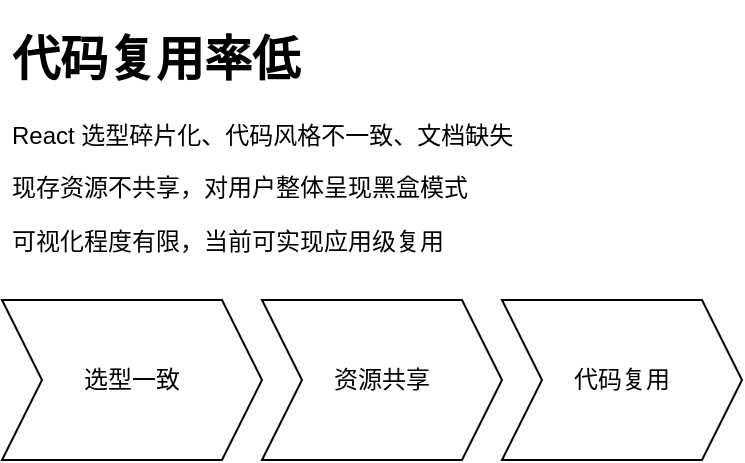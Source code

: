 <mxfile version="23.1.5" type="github">
  <diagram name="第 1 页" id="CUIfbz3CLsCVGXmxVW59">
    <mxGraphModel dx="1434" dy="758" grid="1" gridSize="10" guides="1" tooltips="1" connect="1" arrows="1" fold="1" page="1" pageScale="1" pageWidth="827" pageHeight="1169" math="0" shadow="0">
      <root>
        <mxCell id="0" />
        <mxCell id="1" parent="0" />
        <mxCell id="Z0QwcIs4Sw965_IRnIzo-2" value="&lt;h1&gt;代码复用率低&lt;/h1&gt;&lt;p&gt;React 选型碎片化、代码风格不一致、文档缺失&lt;/p&gt;&lt;p&gt;现存资源不共享，对用户整体呈现黑盒模式&lt;/p&gt;&lt;p&gt;可视化程度有限，当前可实现应用级复用&lt;/p&gt;" style="text;html=1;spacing=5;spacingTop=-20;whiteSpace=wrap;overflow=hidden;rounded=0;" vertex="1" parent="1">
          <mxGeometry x="70" y="40" width="260" height="130" as="geometry" />
        </mxCell>
        <mxCell id="Z0QwcIs4Sw965_IRnIzo-3" value="选型一致" style="shape=step;perimeter=stepPerimeter;whiteSpace=wrap;html=1;fixedSize=1;" vertex="1" parent="1">
          <mxGeometry x="70" y="180" width="130" height="80" as="geometry" />
        </mxCell>
        <mxCell id="Z0QwcIs4Sw965_IRnIzo-4" value="资源共享" style="shape=step;perimeter=stepPerimeter;whiteSpace=wrap;html=1;fixedSize=1;" vertex="1" parent="1">
          <mxGeometry x="200" y="180" width="120" height="80" as="geometry" />
        </mxCell>
        <mxCell id="Z0QwcIs4Sw965_IRnIzo-5" value="代码复用" style="shape=step;perimeter=stepPerimeter;whiteSpace=wrap;html=1;fixedSize=1;" vertex="1" parent="1">
          <mxGeometry x="320" y="180" width="120" height="80" as="geometry" />
        </mxCell>
      </root>
    </mxGraphModel>
  </diagram>
</mxfile>
